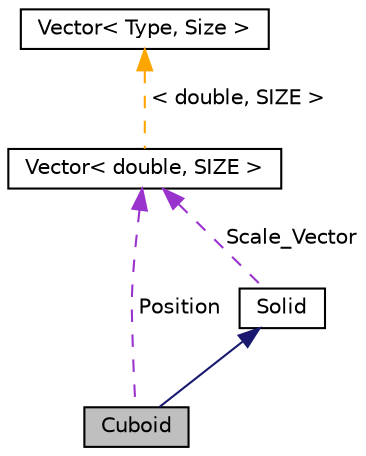 digraph "Cuboid"
{
 // LATEX_PDF_SIZE
  edge [fontname="Helvetica",fontsize="10",labelfontname="Helvetica",labelfontsize="10"];
  node [fontname="Helvetica",fontsize="10",shape=record];
  Node1 [label="Cuboid",height=0.2,width=0.4,color="black", fillcolor="grey75", style="filled", fontcolor="black",tooltip="Modeluje pojęcie prostopadłościanu (będącym w tym programie korpusem dronu)"];
  Node2 -> Node1 [dir="back",color="midnightblue",fontsize="10",style="solid",fontname="Helvetica"];
  Node2 [label="Solid",height=0.2,width=0.4,color="black", fillcolor="white", style="filled",URL="$class_solid.html",tooltip="Modeluje pojęcie bryły geometycznej."];
  Node3 -> Node2 [dir="back",color="darkorchid3",fontsize="10",style="dashed",label=" Scale_Vector" ,fontname="Helvetica"];
  Node3 [label="Vector\< double, SIZE \>",height=0.2,width=0.4,color="black", fillcolor="white", style="filled",URL="$class_vector.html",tooltip=" "];
  Node4 -> Node3 [dir="back",color="orange",fontsize="10",style="dashed",label=" \< double, SIZE \>" ,fontname="Helvetica"];
  Node4 [label="Vector\< Type, Size \>",height=0.2,width=0.4,color="black", fillcolor="white", style="filled",URL="$class_vector.html",tooltip="Modeluje pojęcie wektora o dowolnym rozmiarze i typie danych, które on zawiera."];
  Node3 -> Node1 [dir="back",color="darkorchid3",fontsize="10",style="dashed",label=" Position" ,fontname="Helvetica"];
}
